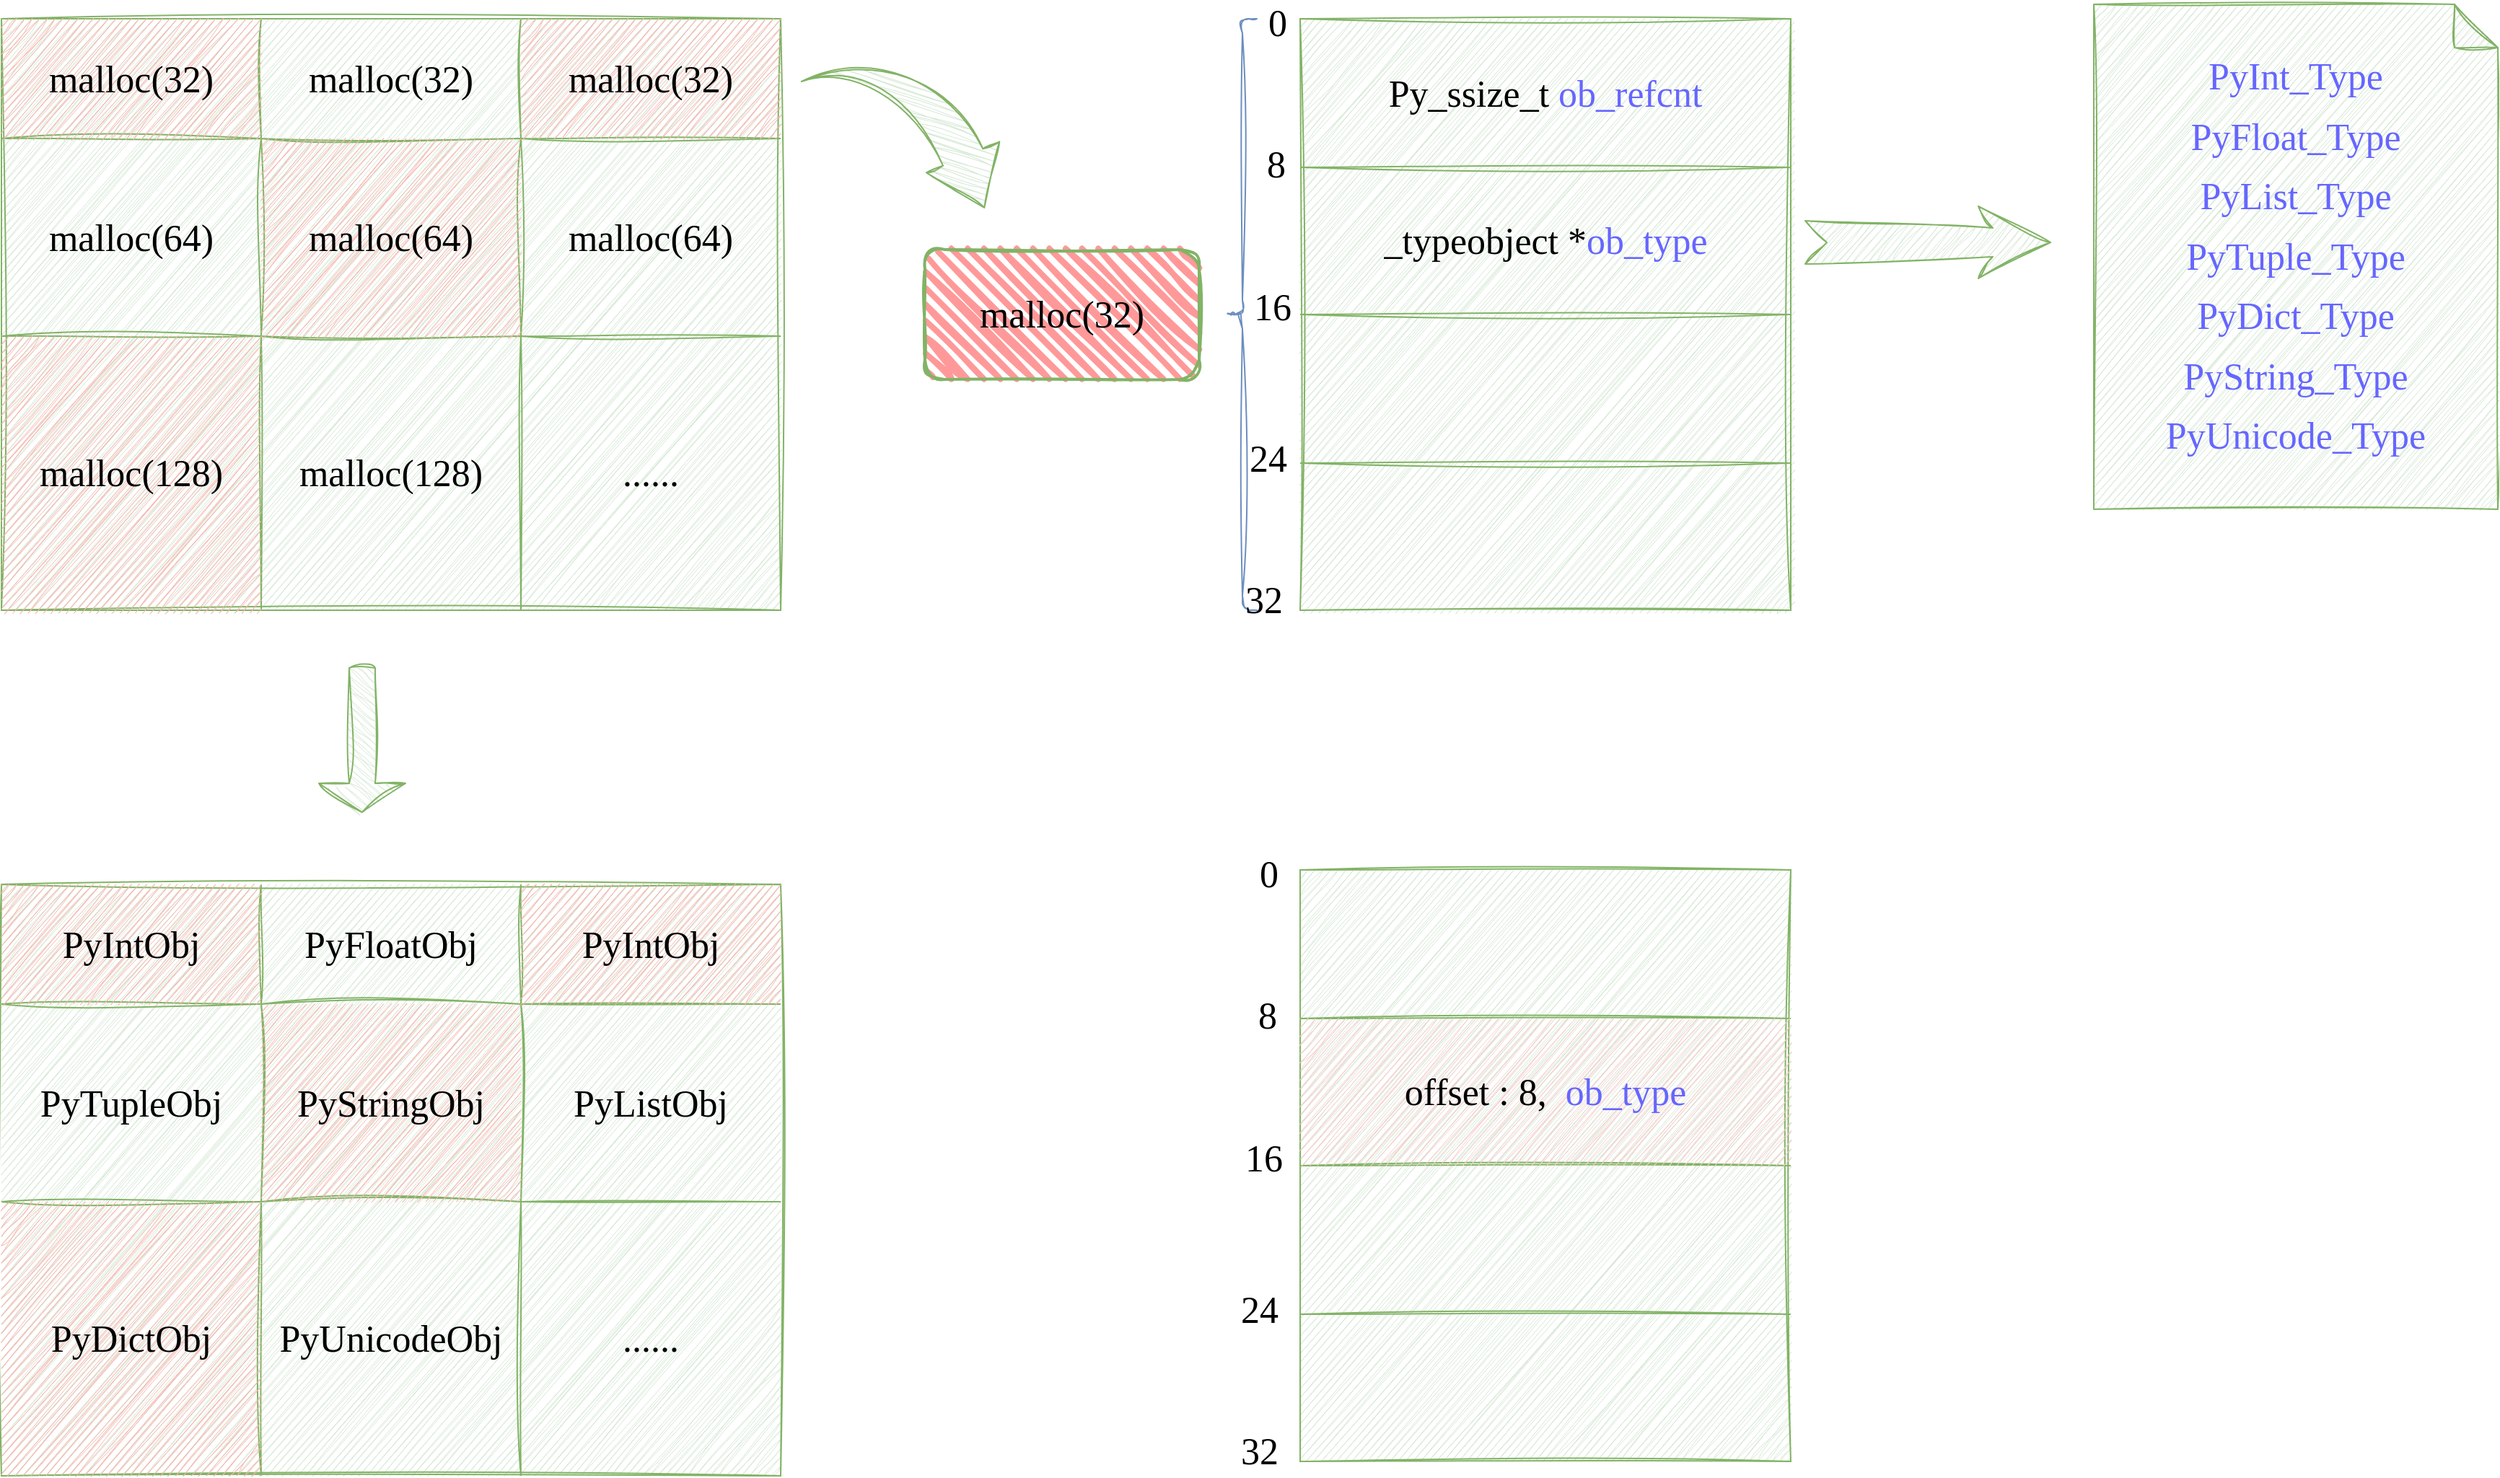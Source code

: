 <mxfile version="21.2.9" type="github">
  <diagram name="第 1 页" id="1c0aeeHu2ovhErYx3Asg">
    <mxGraphModel dx="1434" dy="764" grid="1" gridSize="10" guides="1" tooltips="1" connect="1" arrows="1" fold="1" page="1" pageScale="1" pageWidth="2339" pageHeight="3300" math="0" shadow="0">
      <root>
        <mxCell id="0" />
        <mxCell id="1" parent="0" />
        <mxCell id="mC0o5pNHEJG1NL8Zh7zi-57" value="" style="shape=table;startSize=0;container=1;collapsible=0;childLayout=tableLayout;sketch=1;curveFitting=1;jiggle=2;fillColor=#d5e8d4;strokeColor=#82b366;" parent="1" vertex="1">
          <mxGeometry x="20" y="130" width="540" height="410" as="geometry" />
        </mxCell>
        <mxCell id="mC0o5pNHEJG1NL8Zh7zi-58" value="" style="shape=tableRow;horizontal=0;startSize=0;swimlaneHead=0;swimlaneBody=0;strokeColor=inherit;top=0;left=0;bottom=0;right=0;collapsible=0;dropTarget=0;fillColor=none;points=[[0,0.5],[1,0.5]];portConstraint=eastwest;" parent="mC0o5pNHEJG1NL8Zh7zi-57" vertex="1">
          <mxGeometry width="540" height="83" as="geometry" />
        </mxCell>
        <mxCell id="mC0o5pNHEJG1NL8Zh7zi-59" value="malloc(32)" style="shape=partialRectangle;html=1;whiteSpace=wrap;connectable=0;overflow=hidden;top=0;left=0;bottom=0;right=0;pointerEvents=1;fontFamily=Comic Sans MS;fontSize=26;sketch=1;curveFitting=1;jiggle=2;fillColor=#F8B5AE;strokeColor=#b85450;" parent="mC0o5pNHEJG1NL8Zh7zi-58" vertex="1">
          <mxGeometry width="180" height="83" as="geometry">
            <mxRectangle width="180" height="83" as="alternateBounds" />
          </mxGeometry>
        </mxCell>
        <mxCell id="mC0o5pNHEJG1NL8Zh7zi-60" value="malloc(32)" style="shape=partialRectangle;html=1;whiteSpace=wrap;connectable=0;strokeColor=inherit;overflow=hidden;fillColor=none;top=0;left=0;bottom=0;right=0;pointerEvents=1;fontFamily=Comic Sans MS;fontSize=26;" parent="mC0o5pNHEJG1NL8Zh7zi-58" vertex="1">
          <mxGeometry x="180" width="180" height="83" as="geometry">
            <mxRectangle width="180" height="83" as="alternateBounds" />
          </mxGeometry>
        </mxCell>
        <mxCell id="mC0o5pNHEJG1NL8Zh7zi-61" value="malloc(32)" style="shape=partialRectangle;html=1;whiteSpace=wrap;connectable=0;strokeColor=#b85450;overflow=hidden;fillColor=#F8B5AE;top=0;left=0;bottom=0;right=0;pointerEvents=1;fontFamily=Comic Sans MS;fontSize=26;sketch=1;curveFitting=1;jiggle=2;" parent="mC0o5pNHEJG1NL8Zh7zi-58" vertex="1">
          <mxGeometry x="360" width="180" height="83" as="geometry">
            <mxRectangle width="180" height="83" as="alternateBounds" />
          </mxGeometry>
        </mxCell>
        <mxCell id="mC0o5pNHEJG1NL8Zh7zi-62" value="" style="shape=tableRow;horizontal=0;startSize=0;swimlaneHead=0;swimlaneBody=0;strokeColor=inherit;top=0;left=0;bottom=0;right=0;collapsible=0;dropTarget=0;fillColor=none;points=[[0,0.5],[1,0.5]];portConstraint=eastwest;" parent="mC0o5pNHEJG1NL8Zh7zi-57" vertex="1">
          <mxGeometry y="83" width="540" height="137" as="geometry" />
        </mxCell>
        <mxCell id="mC0o5pNHEJG1NL8Zh7zi-63" value="malloc(64)" style="shape=partialRectangle;html=1;whiteSpace=wrap;connectable=0;strokeColor=inherit;overflow=hidden;fillColor=none;top=0;left=0;bottom=0;right=0;pointerEvents=1;fontFamily=Comic Sans MS;fontSize=26;" parent="mC0o5pNHEJG1NL8Zh7zi-62" vertex="1">
          <mxGeometry width="180" height="137" as="geometry">
            <mxRectangle width="180" height="137" as="alternateBounds" />
          </mxGeometry>
        </mxCell>
        <mxCell id="mC0o5pNHEJG1NL8Zh7zi-64" value="malloc(64)" style="shape=partialRectangle;html=1;whiteSpace=wrap;connectable=0;strokeColor=#b85450;overflow=hidden;fillColor=#F8B5AE;top=0;left=0;bottom=0;right=0;pointerEvents=1;fontFamily=Comic Sans MS;fontSize=26;sketch=1;curveFitting=1;jiggle=2;" parent="mC0o5pNHEJG1NL8Zh7zi-62" vertex="1">
          <mxGeometry x="180" width="180" height="137" as="geometry">
            <mxRectangle width="180" height="137" as="alternateBounds" />
          </mxGeometry>
        </mxCell>
        <mxCell id="mC0o5pNHEJG1NL8Zh7zi-65" value="malloc(64)" style="shape=partialRectangle;html=1;whiteSpace=wrap;connectable=0;strokeColor=inherit;overflow=hidden;fillColor=none;top=0;left=0;bottom=0;right=0;pointerEvents=1;fontFamily=Comic Sans MS;fontSize=26;" parent="mC0o5pNHEJG1NL8Zh7zi-62" vertex="1">
          <mxGeometry x="360" width="180" height="137" as="geometry">
            <mxRectangle width="180" height="137" as="alternateBounds" />
          </mxGeometry>
        </mxCell>
        <mxCell id="mC0o5pNHEJG1NL8Zh7zi-66" value="" style="shape=tableRow;horizontal=0;startSize=0;swimlaneHead=0;swimlaneBody=0;strokeColor=inherit;top=0;left=0;bottom=0;right=0;collapsible=0;dropTarget=0;fillColor=none;points=[[0,0.5],[1,0.5]];portConstraint=eastwest;" parent="mC0o5pNHEJG1NL8Zh7zi-57" vertex="1">
          <mxGeometry y="220" width="540" height="190" as="geometry" />
        </mxCell>
        <mxCell id="mC0o5pNHEJG1NL8Zh7zi-67" value="malloc(128)" style="shape=partialRectangle;html=1;whiteSpace=wrap;connectable=0;strokeColor=#b85450;overflow=hidden;fillColor=#F8B5AE;top=0;left=0;bottom=0;right=0;pointerEvents=1;fontFamily=Comic Sans MS;fontSize=26;sketch=1;curveFitting=1;jiggle=2;" parent="mC0o5pNHEJG1NL8Zh7zi-66" vertex="1">
          <mxGeometry width="180" height="190" as="geometry">
            <mxRectangle width="180" height="190" as="alternateBounds" />
          </mxGeometry>
        </mxCell>
        <mxCell id="mC0o5pNHEJG1NL8Zh7zi-68" value="malloc(128)" style="shape=partialRectangle;html=1;whiteSpace=wrap;connectable=0;strokeColor=inherit;overflow=hidden;fillColor=none;top=0;left=0;bottom=0;right=0;pointerEvents=1;fontFamily=Comic Sans MS;fontSize=26;" parent="mC0o5pNHEJG1NL8Zh7zi-66" vertex="1">
          <mxGeometry x="180" width="180" height="190" as="geometry">
            <mxRectangle width="180" height="190" as="alternateBounds" />
          </mxGeometry>
        </mxCell>
        <mxCell id="mC0o5pNHEJG1NL8Zh7zi-69" value="......" style="shape=partialRectangle;html=1;whiteSpace=wrap;connectable=0;strokeColor=inherit;overflow=hidden;fillColor=none;top=0;left=0;bottom=0;right=0;pointerEvents=1;fontFamily=Comic Sans MS;fontSize=26;" parent="mC0o5pNHEJG1NL8Zh7zi-66" vertex="1">
          <mxGeometry x="360" width="180" height="190" as="geometry">
            <mxRectangle width="180" height="190" as="alternateBounds" />
          </mxGeometry>
        </mxCell>
        <mxCell id="mC0o5pNHEJG1NL8Zh7zi-96" value="" style="shape=table;startSize=0;container=1;collapsible=0;childLayout=tableLayout;sketch=1;jiggle=2;curveFitting=1;strokeColor=#82b366;fontFamily=Comic Sans MS;fontSize=26;fontColor=default;fillColor=#d5e8d4;" parent="1" vertex="1">
          <mxGeometry x="920" y="130" width="340" height="410" as="geometry" />
        </mxCell>
        <mxCell id="mC0o5pNHEJG1NL8Zh7zi-97" value="" style="shape=tableRow;horizontal=0;startSize=0;swimlaneHead=0;swimlaneBody=0;strokeColor=inherit;top=0;left=0;bottom=0;right=0;collapsible=0;dropTarget=0;fillColor=none;points=[[0,0.5],[1,0.5]];portConstraint=eastwest;sketch=1;jiggle=2;curveFitting=1;fontFamily=Comic Sans MS;fontSize=26;fontColor=default;" parent="mC0o5pNHEJG1NL8Zh7zi-96" vertex="1">
          <mxGeometry width="340" height="103" as="geometry" />
        </mxCell>
        <mxCell id="mC0o5pNHEJG1NL8Zh7zi-98" value="Py_ssize_t &lt;font color=&quot;#6666ff&quot;&gt;ob_refcnt&lt;/font&gt;" style="shape=partialRectangle;html=1;whiteSpace=wrap;connectable=0;strokeColor=inherit;overflow=hidden;fillColor=none;top=0;left=0;bottom=0;right=0;pointerEvents=1;sketch=1;jiggle=2;curveFitting=1;fontFamily=Comic Sans MS;fontSize=26;fontColor=default;startSize=0;" parent="mC0o5pNHEJG1NL8Zh7zi-97" vertex="1">
          <mxGeometry width="340" height="103" as="geometry">
            <mxRectangle width="340" height="103" as="alternateBounds" />
          </mxGeometry>
        </mxCell>
        <mxCell id="mC0o5pNHEJG1NL8Zh7zi-99" value="" style="shape=tableRow;horizontal=0;startSize=0;swimlaneHead=0;swimlaneBody=0;strokeColor=inherit;top=0;left=0;bottom=0;right=0;collapsible=0;dropTarget=0;fillColor=none;points=[[0,0.5],[1,0.5]];portConstraint=eastwest;sketch=1;jiggle=2;curveFitting=1;fontFamily=Comic Sans MS;fontSize=26;fontColor=default;" parent="mC0o5pNHEJG1NL8Zh7zi-96" vertex="1">
          <mxGeometry y="103" width="340" height="102" as="geometry" />
        </mxCell>
        <mxCell id="mC0o5pNHEJG1NL8Zh7zi-100" value="_typeobject *&lt;font color=&quot;#6666ff&quot;&gt;ob_type&lt;/font&gt;" style="shape=partialRectangle;html=1;whiteSpace=wrap;connectable=0;strokeColor=inherit;overflow=hidden;fillColor=none;top=0;left=0;bottom=0;right=0;pointerEvents=1;sketch=1;jiggle=2;curveFitting=1;fontFamily=Comic Sans MS;fontSize=26;fontColor=default;startSize=0;" parent="mC0o5pNHEJG1NL8Zh7zi-99" vertex="1">
          <mxGeometry width="340" height="102" as="geometry">
            <mxRectangle width="340" height="102" as="alternateBounds" />
          </mxGeometry>
        </mxCell>
        <mxCell id="mC0o5pNHEJG1NL8Zh7zi-101" value="" style="shape=tableRow;horizontal=0;startSize=0;swimlaneHead=0;swimlaneBody=0;strokeColor=inherit;top=0;left=0;bottom=0;right=0;collapsible=0;dropTarget=0;fillColor=none;points=[[0,0.5],[1,0.5]];portConstraint=eastwest;sketch=1;jiggle=2;curveFitting=1;fontFamily=Comic Sans MS;fontSize=26;fontColor=default;" parent="mC0o5pNHEJG1NL8Zh7zi-96" vertex="1">
          <mxGeometry y="205" width="340" height="103" as="geometry" />
        </mxCell>
        <mxCell id="mC0o5pNHEJG1NL8Zh7zi-102" value="" style="shape=partialRectangle;html=1;whiteSpace=wrap;connectable=0;strokeColor=inherit;overflow=hidden;fillColor=none;top=0;left=0;bottom=0;right=0;pointerEvents=1;sketch=1;jiggle=2;curveFitting=1;fontFamily=Comic Sans MS;fontSize=26;fontColor=default;startSize=0;" parent="mC0o5pNHEJG1NL8Zh7zi-101" vertex="1">
          <mxGeometry width="340" height="103" as="geometry">
            <mxRectangle width="340" height="103" as="alternateBounds" />
          </mxGeometry>
        </mxCell>
        <mxCell id="mC0o5pNHEJG1NL8Zh7zi-103" value="" style="shape=tableRow;horizontal=0;startSize=0;swimlaneHead=0;swimlaneBody=0;strokeColor=inherit;top=0;left=0;bottom=0;right=0;collapsible=0;dropTarget=0;fillColor=none;points=[[0,0.5],[1,0.5]];portConstraint=eastwest;sketch=1;jiggle=2;curveFitting=1;fontFamily=Comic Sans MS;fontSize=26;fontColor=default;" parent="mC0o5pNHEJG1NL8Zh7zi-96" vertex="1">
          <mxGeometry y="308" width="340" height="102" as="geometry" />
        </mxCell>
        <mxCell id="mC0o5pNHEJG1NL8Zh7zi-104" value="" style="shape=partialRectangle;html=1;whiteSpace=wrap;connectable=0;strokeColor=inherit;overflow=hidden;fillColor=none;top=0;left=0;bottom=0;right=0;pointerEvents=1;sketch=1;jiggle=2;curveFitting=1;fontFamily=Comic Sans MS;fontSize=26;fontColor=default;startSize=0;" parent="mC0o5pNHEJG1NL8Zh7zi-103" vertex="1">
          <mxGeometry width="340" height="102" as="geometry">
            <mxRectangle width="340" height="102" as="alternateBounds" />
          </mxGeometry>
        </mxCell>
        <mxCell id="CjC7jjfEwAVpboaAzjOh-1" value="" style="shape=curlyBracket;whiteSpace=wrap;html=1;rounded=1;labelPosition=left;verticalLabelPosition=middle;align=right;verticalAlign=middle;sketch=1;jiggle=2;curveFitting=1;strokeColor=#6c8ebf;fontFamily=Comic Sans MS;fontSize=26;startSize=0;fillColor=#dae8fc;" vertex="1" parent="1">
          <mxGeometry x="870" y="130" width="20" height="410" as="geometry" />
        </mxCell>
        <mxCell id="CjC7jjfEwAVpboaAzjOh-3" value="malloc(32)" style="rounded=1;whiteSpace=wrap;html=1;strokeWidth=2;fillWeight=4;hachureGap=8;hachureAngle=45;fillColor=#FF9999;sketch=1;jiggle=2;curveFitting=1;strokeColor=#82b366;fontFamily=Comic Sans MS;fontSize=26;fontColor=default;startSize=0;" vertex="1" parent="1">
          <mxGeometry x="660" y="290" width="190" height="90" as="geometry" />
        </mxCell>
        <mxCell id="CjC7jjfEwAVpboaAzjOh-4" value="" style="html=1;shadow=0;dashed=0;align=center;verticalAlign=middle;shape=mxgraph.arrows2.stylisedArrow;dy=0.6;dx=40;notch=15;feather=0.4;sketch=1;jiggle=2;curveFitting=1;strokeColor=#82b366;fontFamily=Comic Sans MS;fontSize=26;fontColor=default;startSize=0;fillColor=#d5e8d4;" vertex="1" parent="1">
          <mxGeometry x="1270" y="260" width="170" height="50" as="geometry" />
        </mxCell>
        <mxCell id="CjC7jjfEwAVpboaAzjOh-5" value="&lt;p style=&quot;line-height: 160%;&quot;&gt;&lt;font color=&quot;#6666ff&quot;&gt;PyInt_Type&lt;br&gt;PyFloat_Type&lt;br&gt;PyList_Type&lt;br&gt;PyTuple_Type&lt;br&gt;PyDict_Type&lt;br&gt;PyString_Type&lt;br&gt;PyUnicode_Type&lt;/font&gt;&lt;/p&gt;" style="shape=note;whiteSpace=wrap;html=1;backgroundOutline=1;darkOpacity=0.05;sketch=1;jiggle=2;curveFitting=1;strokeColor=#82b366;fontFamily=Comic Sans MS;fontSize=26;fontColor=default;startSize=0;fillColor=#d5e8d4;" vertex="1" parent="1">
          <mxGeometry x="1470" y="120" width="280" height="350" as="geometry" />
        </mxCell>
        <mxCell id="CjC7jjfEwAVpboaAzjOh-6" value="" style="shape=table;startSize=0;container=1;collapsible=0;childLayout=tableLayout;sketch=1;curveFitting=1;jiggle=2;fillColor=#d5e8d4;strokeColor=#82b366;" vertex="1" parent="1">
          <mxGeometry x="20" y="730" width="540" height="410" as="geometry" />
        </mxCell>
        <mxCell id="CjC7jjfEwAVpboaAzjOh-7" value="" style="shape=tableRow;horizontal=0;startSize=0;swimlaneHead=0;swimlaneBody=0;strokeColor=inherit;top=0;left=0;bottom=0;right=0;collapsible=0;dropTarget=0;fillColor=none;points=[[0,0.5],[1,0.5]];portConstraint=eastwest;" vertex="1" parent="CjC7jjfEwAVpboaAzjOh-6">
          <mxGeometry width="540" height="83" as="geometry" />
        </mxCell>
        <mxCell id="CjC7jjfEwAVpboaAzjOh-8" value="PyIntObj" style="shape=partialRectangle;html=1;whiteSpace=wrap;connectable=0;overflow=hidden;top=0;left=0;bottom=0;right=0;pointerEvents=1;fontFamily=Comic Sans MS;fontSize=26;sketch=1;curveFitting=1;jiggle=2;fillColor=#F8B5AE;strokeColor=#b85450;" vertex="1" parent="CjC7jjfEwAVpboaAzjOh-7">
          <mxGeometry width="180" height="83" as="geometry">
            <mxRectangle width="180" height="83" as="alternateBounds" />
          </mxGeometry>
        </mxCell>
        <mxCell id="CjC7jjfEwAVpboaAzjOh-9" value="PyFloatObj" style="shape=partialRectangle;html=1;whiteSpace=wrap;connectable=0;strokeColor=inherit;overflow=hidden;fillColor=none;top=0;left=0;bottom=0;right=0;pointerEvents=1;fontFamily=Comic Sans MS;fontSize=26;" vertex="1" parent="CjC7jjfEwAVpboaAzjOh-7">
          <mxGeometry x="180" width="180" height="83" as="geometry">
            <mxRectangle width="180" height="83" as="alternateBounds" />
          </mxGeometry>
        </mxCell>
        <mxCell id="CjC7jjfEwAVpboaAzjOh-10" value="PyIntObj" style="shape=partialRectangle;html=1;whiteSpace=wrap;connectable=0;strokeColor=#b85450;overflow=hidden;fillColor=#F8B5AE;top=0;left=0;bottom=0;right=0;pointerEvents=1;fontFamily=Comic Sans MS;fontSize=26;sketch=1;curveFitting=1;jiggle=2;" vertex="1" parent="CjC7jjfEwAVpboaAzjOh-7">
          <mxGeometry x="360" width="180" height="83" as="geometry">
            <mxRectangle width="180" height="83" as="alternateBounds" />
          </mxGeometry>
        </mxCell>
        <mxCell id="CjC7jjfEwAVpboaAzjOh-11" value="" style="shape=tableRow;horizontal=0;startSize=0;swimlaneHead=0;swimlaneBody=0;strokeColor=inherit;top=0;left=0;bottom=0;right=0;collapsible=0;dropTarget=0;fillColor=none;points=[[0,0.5],[1,0.5]];portConstraint=eastwest;" vertex="1" parent="CjC7jjfEwAVpboaAzjOh-6">
          <mxGeometry y="83" width="540" height="137" as="geometry" />
        </mxCell>
        <mxCell id="CjC7jjfEwAVpboaAzjOh-12" value="PyTupleObj" style="shape=partialRectangle;html=1;whiteSpace=wrap;connectable=0;strokeColor=inherit;overflow=hidden;fillColor=none;top=0;left=0;bottom=0;right=0;pointerEvents=1;fontFamily=Comic Sans MS;fontSize=26;" vertex="1" parent="CjC7jjfEwAVpboaAzjOh-11">
          <mxGeometry width="180" height="137" as="geometry">
            <mxRectangle width="180" height="137" as="alternateBounds" />
          </mxGeometry>
        </mxCell>
        <mxCell id="CjC7jjfEwAVpboaAzjOh-13" value="PyStringObj" style="shape=partialRectangle;html=1;whiteSpace=wrap;connectable=0;strokeColor=#b85450;overflow=hidden;fillColor=#F8B5AE;top=0;left=0;bottom=0;right=0;pointerEvents=1;fontFamily=Comic Sans MS;fontSize=26;sketch=1;curveFitting=1;jiggle=2;" vertex="1" parent="CjC7jjfEwAVpboaAzjOh-11">
          <mxGeometry x="180" width="180" height="137" as="geometry">
            <mxRectangle width="180" height="137" as="alternateBounds" />
          </mxGeometry>
        </mxCell>
        <mxCell id="CjC7jjfEwAVpboaAzjOh-14" value="PyListObj" style="shape=partialRectangle;html=1;whiteSpace=wrap;connectable=0;strokeColor=inherit;overflow=hidden;fillColor=none;top=0;left=0;bottom=0;right=0;pointerEvents=1;fontFamily=Comic Sans MS;fontSize=26;" vertex="1" parent="CjC7jjfEwAVpboaAzjOh-11">
          <mxGeometry x="360" width="180" height="137" as="geometry">
            <mxRectangle width="180" height="137" as="alternateBounds" />
          </mxGeometry>
        </mxCell>
        <mxCell id="CjC7jjfEwAVpboaAzjOh-15" value="" style="shape=tableRow;horizontal=0;startSize=0;swimlaneHead=0;swimlaneBody=0;strokeColor=inherit;top=0;left=0;bottom=0;right=0;collapsible=0;dropTarget=0;fillColor=none;points=[[0,0.5],[1,0.5]];portConstraint=eastwest;" vertex="1" parent="CjC7jjfEwAVpboaAzjOh-6">
          <mxGeometry y="220" width="540" height="190" as="geometry" />
        </mxCell>
        <mxCell id="CjC7jjfEwAVpboaAzjOh-16" value="PyDictObj" style="shape=partialRectangle;html=1;whiteSpace=wrap;connectable=0;strokeColor=#b85450;overflow=hidden;fillColor=#F8B5AE;top=0;left=0;bottom=0;right=0;pointerEvents=1;fontFamily=Comic Sans MS;fontSize=26;sketch=1;curveFitting=1;jiggle=2;" vertex="1" parent="CjC7jjfEwAVpboaAzjOh-15">
          <mxGeometry width="180" height="190" as="geometry">
            <mxRectangle width="180" height="190" as="alternateBounds" />
          </mxGeometry>
        </mxCell>
        <mxCell id="CjC7jjfEwAVpboaAzjOh-17" value="PyUnicodeObj" style="shape=partialRectangle;html=1;whiteSpace=wrap;connectable=0;strokeColor=inherit;overflow=hidden;fillColor=none;top=0;left=0;bottom=0;right=0;pointerEvents=1;fontFamily=Comic Sans MS;fontSize=26;" vertex="1" parent="CjC7jjfEwAVpboaAzjOh-15">
          <mxGeometry x="180" width="180" height="190" as="geometry">
            <mxRectangle width="180" height="190" as="alternateBounds" />
          </mxGeometry>
        </mxCell>
        <mxCell id="CjC7jjfEwAVpboaAzjOh-18" value="......" style="shape=partialRectangle;html=1;whiteSpace=wrap;connectable=0;strokeColor=inherit;overflow=hidden;fillColor=none;top=0;left=0;bottom=0;right=0;pointerEvents=1;fontFamily=Comic Sans MS;fontSize=26;" vertex="1" parent="CjC7jjfEwAVpboaAzjOh-15">
          <mxGeometry x="360" width="180" height="190" as="geometry">
            <mxRectangle width="180" height="190" as="alternateBounds" />
          </mxGeometry>
        </mxCell>
        <mxCell id="CjC7jjfEwAVpboaAzjOh-19" value="" style="shape=singleArrow;direction=south;whiteSpace=wrap;html=1;sketch=1;jiggle=2;curveFitting=1;strokeColor=#82b366;fontFamily=Comic Sans MS;fontSize=26;fontColor=default;startSize=0;fillColor=#d5e8d4;" vertex="1" parent="1">
          <mxGeometry x="240" y="580" width="60" height="100" as="geometry" />
        </mxCell>
        <mxCell id="CjC7jjfEwAVpboaAzjOh-20" value="" style="html=1;shadow=0;dashed=0;align=center;verticalAlign=middle;shape=mxgraph.arrows2.jumpInArrow;dy=15;dx=38;arrowHead=55;sketch=1;jiggle=2;curveFitting=1;strokeColor=#82b366;fontFamily=Comic Sans MS;fontSize=26;fontColor=default;startSize=0;fillColor=#d5e8d4;rotation=67;" vertex="1" parent="1">
          <mxGeometry x="585.46" y="156.85" width="130" height="110" as="geometry" />
        </mxCell>
        <mxCell id="CjC7jjfEwAVpboaAzjOh-21" value="" style="shape=table;startSize=0;container=1;collapsible=0;childLayout=tableLayout;sketch=1;jiggle=2;curveFitting=1;strokeColor=#82b366;fontFamily=Comic Sans MS;fontSize=26;fontColor=default;fillColor=#d5e8d4;" vertex="1" parent="1">
          <mxGeometry x="920" y="720" width="340" height="410" as="geometry" />
        </mxCell>
        <mxCell id="CjC7jjfEwAVpboaAzjOh-22" value="" style="shape=tableRow;horizontal=0;startSize=0;swimlaneHead=0;swimlaneBody=0;strokeColor=inherit;top=0;left=0;bottom=0;right=0;collapsible=0;dropTarget=0;fillColor=none;points=[[0,0.5],[1,0.5]];portConstraint=eastwest;sketch=1;jiggle=2;curveFitting=1;fontFamily=Comic Sans MS;fontSize=26;fontColor=default;" vertex="1" parent="CjC7jjfEwAVpboaAzjOh-21">
          <mxGeometry width="340" height="103" as="geometry" />
        </mxCell>
        <mxCell id="CjC7jjfEwAVpboaAzjOh-23" value="" style="shape=partialRectangle;html=1;whiteSpace=wrap;connectable=0;strokeColor=inherit;overflow=hidden;fillColor=none;top=0;left=0;bottom=0;right=0;pointerEvents=1;sketch=1;jiggle=2;curveFitting=1;fontFamily=Comic Sans MS;fontSize=26;fontColor=default;startSize=0;" vertex="1" parent="CjC7jjfEwAVpboaAzjOh-22">
          <mxGeometry width="340" height="103" as="geometry">
            <mxRectangle width="340" height="103" as="alternateBounds" />
          </mxGeometry>
        </mxCell>
        <mxCell id="CjC7jjfEwAVpboaAzjOh-24" value="" style="shape=tableRow;horizontal=0;startSize=0;swimlaneHead=0;swimlaneBody=0;strokeColor=inherit;top=0;left=0;bottom=0;right=0;collapsible=0;dropTarget=0;fillColor=none;points=[[0,0.5],[1,0.5]];portConstraint=eastwest;sketch=1;jiggle=2;curveFitting=1;fontFamily=Comic Sans MS;fontSize=26;fontColor=default;" vertex="1" parent="CjC7jjfEwAVpboaAzjOh-21">
          <mxGeometry y="103" width="340" height="102" as="geometry" />
        </mxCell>
        <mxCell id="CjC7jjfEwAVpboaAzjOh-25" value="offset : 8,&amp;nbsp;&amp;nbsp;&lt;font color=&quot;#6666ff&quot;&gt;ob_type&lt;/font&gt;" style="shape=partialRectangle;html=1;whiteSpace=wrap;connectable=0;strokeColor=#b85450;overflow=hidden;fillColor=#f8cecc;top=0;left=0;bottom=0;right=0;pointerEvents=1;sketch=1;jiggle=2;curveFitting=1;fontFamily=Comic Sans MS;fontSize=26;startSize=0;" vertex="1" parent="CjC7jjfEwAVpboaAzjOh-24">
          <mxGeometry width="340" height="102" as="geometry">
            <mxRectangle width="340" height="102" as="alternateBounds" />
          </mxGeometry>
        </mxCell>
        <mxCell id="CjC7jjfEwAVpboaAzjOh-26" value="" style="shape=tableRow;horizontal=0;startSize=0;swimlaneHead=0;swimlaneBody=0;strokeColor=inherit;top=0;left=0;bottom=0;right=0;collapsible=0;dropTarget=0;fillColor=none;points=[[0,0.5],[1,0.5]];portConstraint=eastwest;sketch=1;jiggle=2;curveFitting=1;fontFamily=Comic Sans MS;fontSize=26;fontColor=default;" vertex="1" parent="CjC7jjfEwAVpboaAzjOh-21">
          <mxGeometry y="205" width="340" height="103" as="geometry" />
        </mxCell>
        <mxCell id="CjC7jjfEwAVpboaAzjOh-27" value="" style="shape=partialRectangle;html=1;whiteSpace=wrap;connectable=0;strokeColor=inherit;overflow=hidden;fillColor=none;top=0;left=0;bottom=0;right=0;pointerEvents=1;sketch=1;jiggle=2;curveFitting=1;fontFamily=Comic Sans MS;fontSize=26;fontColor=default;startSize=0;" vertex="1" parent="CjC7jjfEwAVpboaAzjOh-26">
          <mxGeometry width="340" height="103" as="geometry">
            <mxRectangle width="340" height="103" as="alternateBounds" />
          </mxGeometry>
        </mxCell>
        <mxCell id="CjC7jjfEwAVpboaAzjOh-28" value="" style="shape=tableRow;horizontal=0;startSize=0;swimlaneHead=0;swimlaneBody=0;strokeColor=inherit;top=0;left=0;bottom=0;right=0;collapsible=0;dropTarget=0;fillColor=none;points=[[0,0.5],[1,0.5]];portConstraint=eastwest;sketch=1;jiggle=2;curveFitting=1;fontFamily=Comic Sans MS;fontSize=26;fontColor=default;" vertex="1" parent="CjC7jjfEwAVpboaAzjOh-21">
          <mxGeometry y="308" width="340" height="102" as="geometry" />
        </mxCell>
        <mxCell id="CjC7jjfEwAVpboaAzjOh-29" value="" style="shape=partialRectangle;html=1;whiteSpace=wrap;connectable=0;strokeColor=inherit;overflow=hidden;fillColor=none;top=0;left=0;bottom=0;right=0;pointerEvents=1;sketch=1;jiggle=2;curveFitting=1;fontFamily=Comic Sans MS;fontSize=26;fontColor=default;startSize=0;" vertex="1" parent="CjC7jjfEwAVpboaAzjOh-28">
          <mxGeometry width="340" height="102" as="geometry">
            <mxRectangle width="340" height="102" as="alternateBounds" />
          </mxGeometry>
        </mxCell>
        <mxCell id="CjC7jjfEwAVpboaAzjOh-33" value="0" style="resizable=0;html=1;whiteSpace=wrap;align=left;verticalAlign=bottom;sketch=1;jiggle=2;curveFitting=1;strokeColor=#82b366;fontFamily=Comic Sans MS;fontSize=26;fontColor=default;startSize=0;fillColor=#d5e8d4;" connectable="0" vertex="1" parent="1">
          <mxGeometry x="890" y="740" as="geometry" />
        </mxCell>
        <mxCell id="CjC7jjfEwAVpboaAzjOh-34" value="8" style="resizable=0;html=1;whiteSpace=wrap;align=left;verticalAlign=bottom;sketch=1;jiggle=2;curveFitting=1;strokeColor=#82b366;fontFamily=Comic Sans MS;fontSize=26;fontColor=default;startSize=0;fillColor=#d5e8d4;" connectable="0" vertex="1" parent="1">
          <mxGeometry x="889" y="838" as="geometry" />
        </mxCell>
        <mxCell id="CjC7jjfEwAVpboaAzjOh-35" value="16" style="resizable=0;html=1;whiteSpace=wrap;align=left;verticalAlign=bottom;sketch=1;jiggle=2;curveFitting=1;strokeColor=#82b366;fontFamily=Comic Sans MS;fontSize=26;fontColor=default;startSize=0;fillColor=#d5e8d4;" connectable="0" vertex="1" parent="1">
          <mxGeometry x="880" y="937" as="geometry" />
        </mxCell>
        <mxCell id="CjC7jjfEwAVpboaAzjOh-36" value="24" style="resizable=0;html=1;whiteSpace=wrap;align=left;verticalAlign=bottom;sketch=1;jiggle=2;curveFitting=1;strokeColor=#82b366;fontFamily=Comic Sans MS;fontSize=26;fontColor=default;startSize=0;fillColor=#d5e8d4;" connectable="0" vertex="1" parent="1">
          <mxGeometry x="877" y="1042" as="geometry" />
        </mxCell>
        <mxCell id="CjC7jjfEwAVpboaAzjOh-37" value="0" style="resizable=0;html=1;whiteSpace=wrap;align=left;verticalAlign=bottom;sketch=1;jiggle=2;curveFitting=1;strokeColor=#82b366;fontFamily=Comic Sans MS;fontSize=26;fontColor=default;startSize=0;fillColor=#d5e8d4;" connectable="0" vertex="1" parent="1">
          <mxGeometry x="895.5" y="150" as="geometry" />
        </mxCell>
        <mxCell id="CjC7jjfEwAVpboaAzjOh-38" value="8" style="resizable=0;html=1;whiteSpace=wrap;align=left;verticalAlign=bottom;sketch=1;jiggle=2;curveFitting=1;strokeColor=#82b366;fontFamily=Comic Sans MS;fontSize=26;fontColor=default;startSize=0;fillColor=#d5e8d4;" connectable="0" vertex="1" parent="1">
          <mxGeometry x="894.5" y="248" as="geometry" />
        </mxCell>
        <mxCell id="CjC7jjfEwAVpboaAzjOh-39" value="16" style="resizable=0;html=1;whiteSpace=wrap;align=left;verticalAlign=bottom;sketch=1;jiggle=2;curveFitting=1;strokeColor=#82b366;fontFamily=Comic Sans MS;fontSize=26;fontColor=default;startSize=0;fillColor=#d5e8d4;" connectable="0" vertex="1" parent="1">
          <mxGeometry x="885.5" y="347" as="geometry" />
        </mxCell>
        <mxCell id="CjC7jjfEwAVpboaAzjOh-40" value="24" style="resizable=0;html=1;whiteSpace=wrap;align=left;verticalAlign=bottom;sketch=1;jiggle=2;curveFitting=1;strokeColor=#82b366;fontFamily=Comic Sans MS;fontSize=26;fontColor=default;startSize=0;fillColor=#d5e8d4;" connectable="0" vertex="1" parent="1">
          <mxGeometry x="882.5" y="452" as="geometry" />
        </mxCell>
        <mxCell id="CjC7jjfEwAVpboaAzjOh-41" value="32" style="resizable=0;html=1;whiteSpace=wrap;align=left;verticalAlign=bottom;sketch=1;jiggle=2;curveFitting=1;strokeColor=#82b366;fontFamily=Comic Sans MS;fontSize=26;fontColor=default;startSize=0;fillColor=#d5e8d4;direction=south;" connectable="0" vertex="1" parent="1">
          <mxGeometry x="880" y="550" as="geometry" />
        </mxCell>
        <mxCell id="CjC7jjfEwAVpboaAzjOh-42" value="32" style="resizable=0;html=1;whiteSpace=wrap;align=left;verticalAlign=bottom;sketch=1;jiggle=2;curveFitting=1;strokeColor=#82b366;fontFamily=Comic Sans MS;fontSize=26;fontColor=default;startSize=0;fillColor=#d5e8d4;direction=west;" connectable="0" vertex="1" parent="1">
          <mxGeometry x="877" y="1140" as="geometry" />
        </mxCell>
      </root>
    </mxGraphModel>
  </diagram>
</mxfile>
